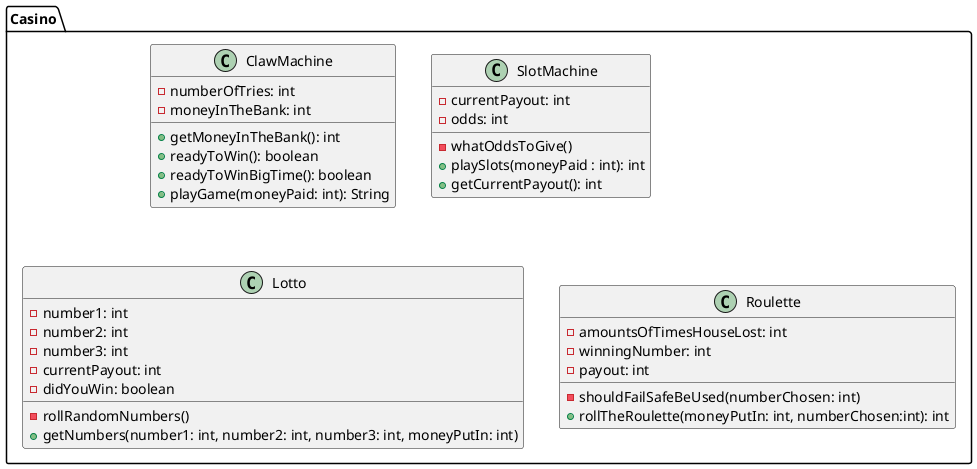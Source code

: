 @startuml
package "Casino" {
    class ClawMachine {
        - numberOfTries: int
        - moneyInTheBank: int
        + getMoneyInTheBank(): int
        + readyToWin(): boolean
        + readyToWinBigTime(): boolean
        + playGame(moneyPaid: int): String
    }

    class SlotMachine {
        - currentPayout: int
        - odds: int
        - whatOddsToGive()
        + playSlots(moneyPaid : int): int
        + getCurrentPayout(): int
    }

    class Lotto {
        - number1: int
        - number2: int
        - number3: int
        - currentPayout: int
        - didYouWin: boolean
        - rollRandomNumbers()
        + getNumbers(number1: int, number2: int, number3: int, moneyPutIn: int)

    }


    class Roulette {
        - amountsOfTimesHouseLost: int
        - winningNumber: int
        - payout: int
        - shouldFailSafeBeUsed(numberChosen: int)
        + rollTheRoulette(moneyPutIn: int, numberChosen:int): int
    }


}
@endumlml